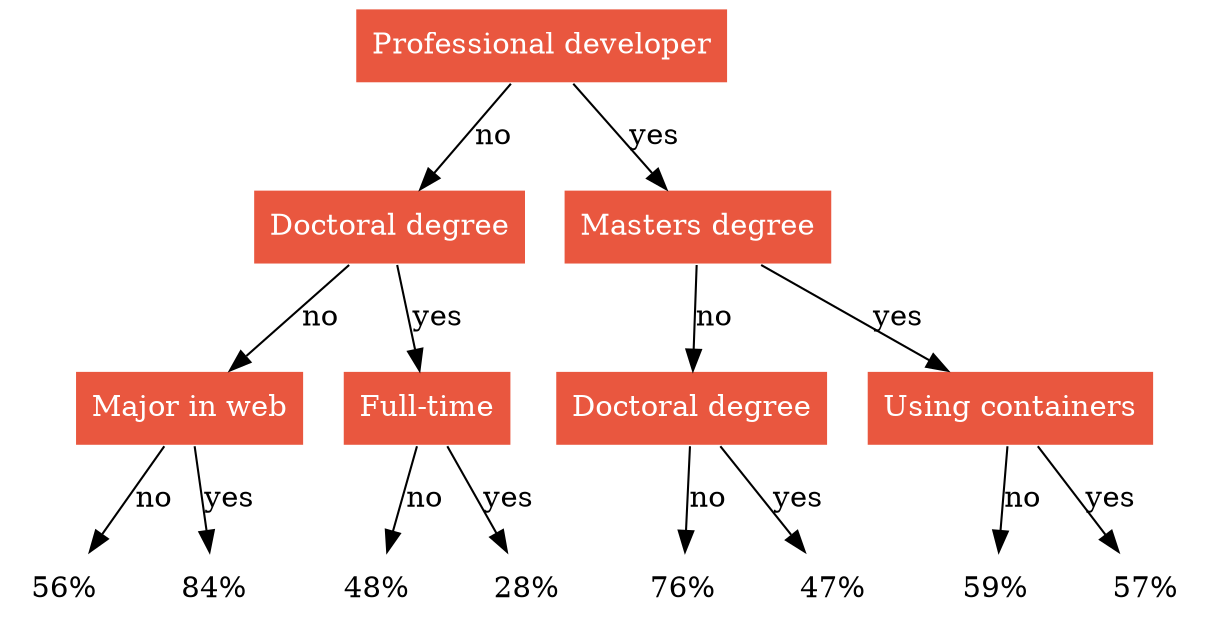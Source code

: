digraph {
  overlap=scale;
  mindist=.4;

  node [ shape=rect style=filled fillcolor="#E9573F", color=white, fontcolor=white ]

  b [ label="Professional developer" ]
  l [ label="Doctoral degree" ]
  r [ label="Masters degree" ]
  ll [ label="Major in web" ]
  lr [ label="Full-time" ]
  rl [ label="Doctoral degree" ]
  rr [ label="Using containers" ]

  b -> l [ label=no ]
  b -> r [ label=yes ]
  l -> ll [ label=no ]
  l -> lr [ label=yes ]
  r -> rl [label=no ]
  r -> rr [label=yes]

  ll -> lll [ label="no" ]
  ll -> llr [ label="yes" ]
  lr -> lrl [ label="no" ]
  lr -> lrr [ label="yes" ]
  rl -> rll [ label="no" ]
  rl -> rlr [ label="yes" ]
  rr -> rrr [ label="no" ]
  rr -> rrl [ label="yes" ]

  lll [ label="56%" shape=plaintext style=solid fontcolor=black ]
  llr [ label="84%" shape=plaintext style=solid fontcolor=black ]
  lrl [ label="48%" shape=plaintext style=solid fontcolor=black ]
  lrr [ label="28%" shape=plaintext style=solid fontcolor=black ]
  rll [ label="76%" shape=plaintext style=solid fontcolor=black ]
  rlr [ label="47%" shape=plaintext style=solid fontcolor=black ]
  rrl [ label="57%" shape=plaintext style=solid fontcolor=black ]
  rrr [ label="59%" shape=plaintext style=solid fontcolor=black ]
}

